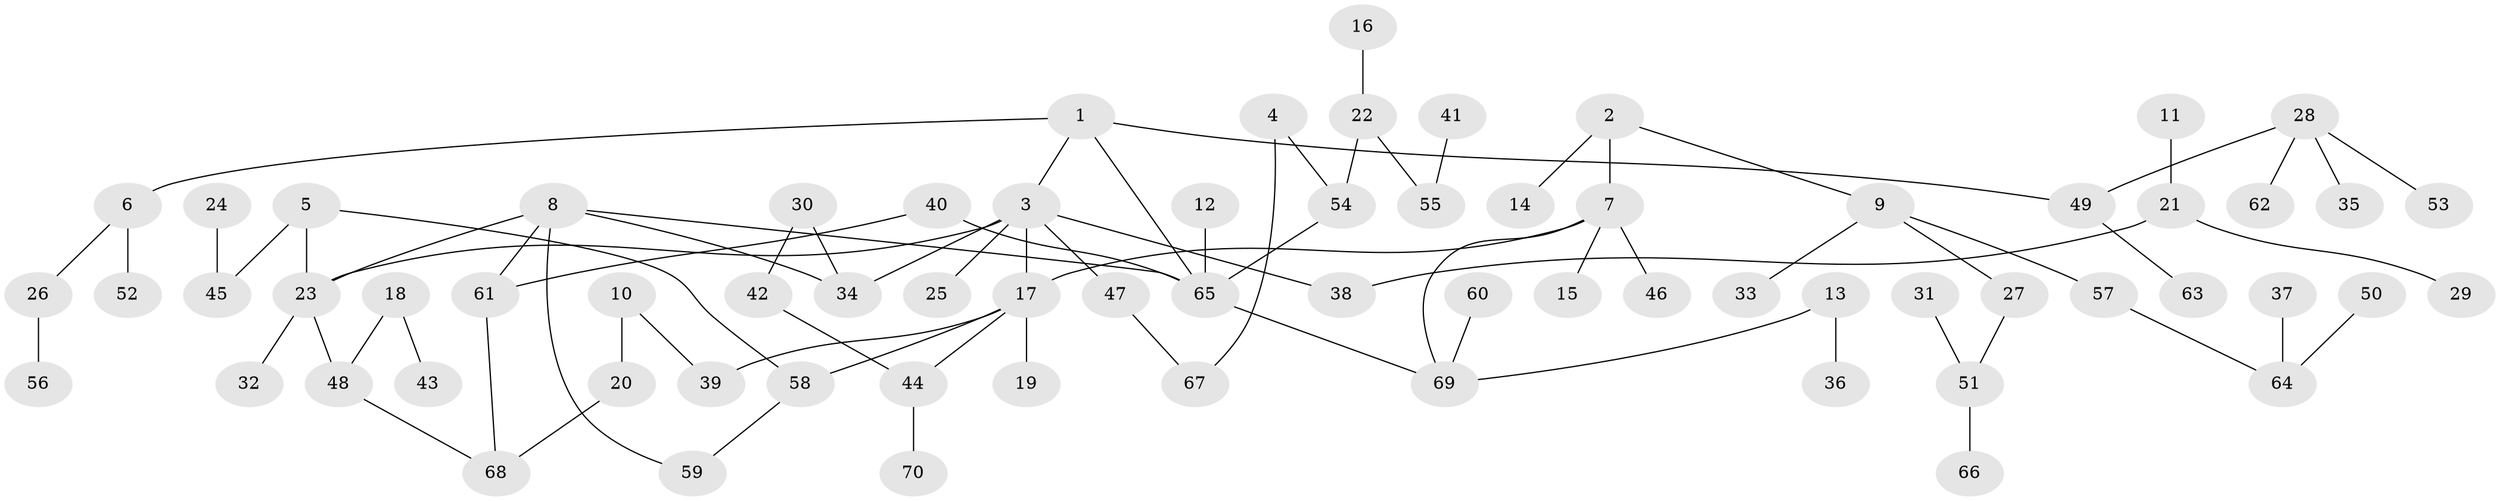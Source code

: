 // original degree distribution, {7: 0.007194244604316547, 4: 0.1079136690647482, 8: 0.014388489208633094, 1: 0.43884892086330934, 5: 0.02877697841726619, 3: 0.11510791366906475, 2: 0.2805755395683453, 6: 0.007194244604316547}
// Generated by graph-tools (version 1.1) at 2025/01/03/09/25 03:01:10]
// undirected, 70 vertices, 79 edges
graph export_dot {
graph [start="1"]
  node [color=gray90,style=filled];
  1;
  2;
  3;
  4;
  5;
  6;
  7;
  8;
  9;
  10;
  11;
  12;
  13;
  14;
  15;
  16;
  17;
  18;
  19;
  20;
  21;
  22;
  23;
  24;
  25;
  26;
  27;
  28;
  29;
  30;
  31;
  32;
  33;
  34;
  35;
  36;
  37;
  38;
  39;
  40;
  41;
  42;
  43;
  44;
  45;
  46;
  47;
  48;
  49;
  50;
  51;
  52;
  53;
  54;
  55;
  56;
  57;
  58;
  59;
  60;
  61;
  62;
  63;
  64;
  65;
  66;
  67;
  68;
  69;
  70;
  1 -- 3 [weight=1.0];
  1 -- 6 [weight=1.0];
  1 -- 49 [weight=1.0];
  1 -- 65 [weight=1.0];
  2 -- 7 [weight=1.0];
  2 -- 9 [weight=1.0];
  2 -- 14 [weight=1.0];
  3 -- 17 [weight=1.0];
  3 -- 23 [weight=1.0];
  3 -- 25 [weight=1.0];
  3 -- 34 [weight=1.0];
  3 -- 38 [weight=1.0];
  3 -- 47 [weight=1.0];
  4 -- 54 [weight=1.0];
  4 -- 67 [weight=1.0];
  5 -- 23 [weight=1.0];
  5 -- 45 [weight=1.0];
  5 -- 58 [weight=1.0];
  6 -- 26 [weight=1.0];
  6 -- 52 [weight=1.0];
  7 -- 15 [weight=1.0];
  7 -- 17 [weight=1.0];
  7 -- 46 [weight=1.0];
  7 -- 69 [weight=1.0];
  8 -- 23 [weight=1.0];
  8 -- 34 [weight=1.0];
  8 -- 59 [weight=1.0];
  8 -- 61 [weight=1.0];
  8 -- 65 [weight=1.0];
  9 -- 27 [weight=1.0];
  9 -- 33 [weight=1.0];
  9 -- 57 [weight=1.0];
  10 -- 20 [weight=1.0];
  10 -- 39 [weight=1.0];
  11 -- 21 [weight=1.0];
  12 -- 65 [weight=1.0];
  13 -- 36 [weight=1.0];
  13 -- 69 [weight=1.0];
  16 -- 22 [weight=1.0];
  17 -- 19 [weight=1.0];
  17 -- 39 [weight=1.0];
  17 -- 44 [weight=1.0];
  17 -- 58 [weight=1.0];
  18 -- 43 [weight=1.0];
  18 -- 48 [weight=1.0];
  20 -- 68 [weight=1.0];
  21 -- 29 [weight=1.0];
  21 -- 38 [weight=1.0];
  22 -- 54 [weight=1.0];
  22 -- 55 [weight=1.0];
  23 -- 32 [weight=1.0];
  23 -- 48 [weight=1.0];
  24 -- 45 [weight=1.0];
  26 -- 56 [weight=1.0];
  27 -- 51 [weight=1.0];
  28 -- 35 [weight=1.0];
  28 -- 49 [weight=1.0];
  28 -- 53 [weight=1.0];
  28 -- 62 [weight=1.0];
  30 -- 34 [weight=1.0];
  30 -- 42 [weight=1.0];
  31 -- 51 [weight=1.0];
  37 -- 64 [weight=1.0];
  40 -- 61 [weight=1.0];
  40 -- 65 [weight=1.0];
  41 -- 55 [weight=1.0];
  42 -- 44 [weight=1.0];
  44 -- 70 [weight=1.0];
  47 -- 67 [weight=1.0];
  48 -- 68 [weight=1.0];
  49 -- 63 [weight=1.0];
  50 -- 64 [weight=1.0];
  51 -- 66 [weight=1.0];
  54 -- 65 [weight=1.0];
  57 -- 64 [weight=1.0];
  58 -- 59 [weight=1.0];
  60 -- 69 [weight=1.0];
  61 -- 68 [weight=1.0];
  65 -- 69 [weight=1.0];
}
